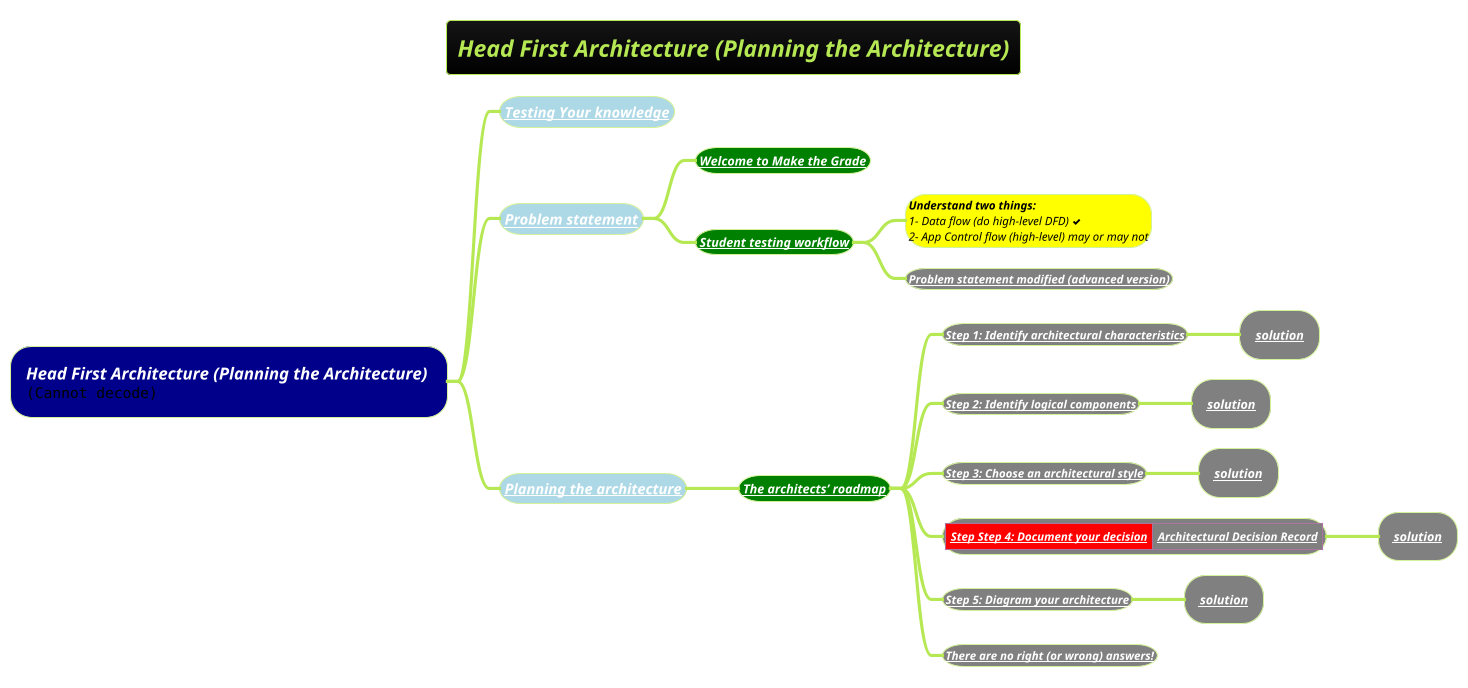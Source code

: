 @startmindmap
title = <i><size:18>Head First Architecture (Planning the Architecture)
!theme hacker

*[#darkblue] <i><color #white>Head First Architecture (Planning the Architecture) \n<img:images/img_841.png{scale=1}>
**[#lightblue] <i><color #black>[[docs/3-programming-languages/Venkat-Subramaniam/images/img_832.png Testing Your knowledge]]
**[#lightblue] <i><color #black>[[docs/3-programming-languages/Venkat-Subramaniam/images/img_833.png Problem statement]]
***[#green] <b><i><color #black>[[docs/3-programming-languages/Venkat-Subramaniam/images/img_833.png Welcome to Make the Grade]]
***[#green] <b><i><color #black>[[docs/3-programming-languages/Venkat-Subramaniam/images/img_834.png Student testing workflow]]
****[#yellow]:<i><b><color #black>Understand two things:
<i><color #black>1- Data flow (do high-level DFD) <&check>
<i><color #black>2- App Control flow (high-level) may or may not;
****[#grey] <b><i><color #black>[[docs/3-programming-languages/Venkat-Subramaniam/images/img_849.png Problem statement modified (advanced version)]]
**[#lightblue] <i><color #black>[[docs/3-programming-languages/Venkat-Subramaniam/images/img_835.png Planning the architecture]]
***[#green] <b><i><color #black>[[docs/3-programming-languages/Venkat-Subramaniam/images/img_836.png The architects’ roadmap]]
****[#grey] <b><i><color #black>[[docs/3-programming-languages/Venkat-Subramaniam/images/img_837.png Step 1: Identify architectural characteristics]]
*****[#grey] <b><i><color #black>[[docs/3-programming-languages/Venkat-Subramaniam/images/img_848.png solution]]
****[#grey] <b><i><color #black>[[docs/3-programming-languages/Venkat-Subramaniam/images/img_838.png Step 2: Identify logical components]]
*****[#grey] <b><i><color #black>[[docs/3-programming-languages/Venkat-Subramaniam/images/img_850.png solution]]
****[#grey] <b><i><color #black>[[docs/3-programming-languages/Venkat-Subramaniam/images/img_839.png Step 3: Choose an architectural style]]
*****[#grey] <b><i><color #black>[[docs/3-programming-languages/Venkat-Subramaniam/images/img_851.png solution]]
****[#grey] |<#red><b><i><color #black>[[docs/3-programming-languages/Venkat-Subramaniam/images/img_840.png Step Step 4: Document your decision]]|<#grey><b><i><color #black>[[docs/3-programming-languages/Venkat-Subramaniam/images/img_845.png Architectural Decision Record]]|
*****[#grey] <b><i><color #black>[[docs/3-programming-languages/Venkat-Subramaniam/images/img_852.png solution]]
****[#grey] <b><i><color #black>[[docs/3-programming-languages/Venkat-Subramaniam/images/img_846.png Step 5: Diagram your architecture]]
*****[#grey] <b><i><color #black>[[docs/3-programming-languages/Venkat-Subramaniam/images/img_853.png solution]]
****[#grey] <b><i><color #black>[[docs/3-programming-languages/Venkat-Subramaniam/images/img_847.png There are no right (or wrong) answers!]]

@endmindmap
